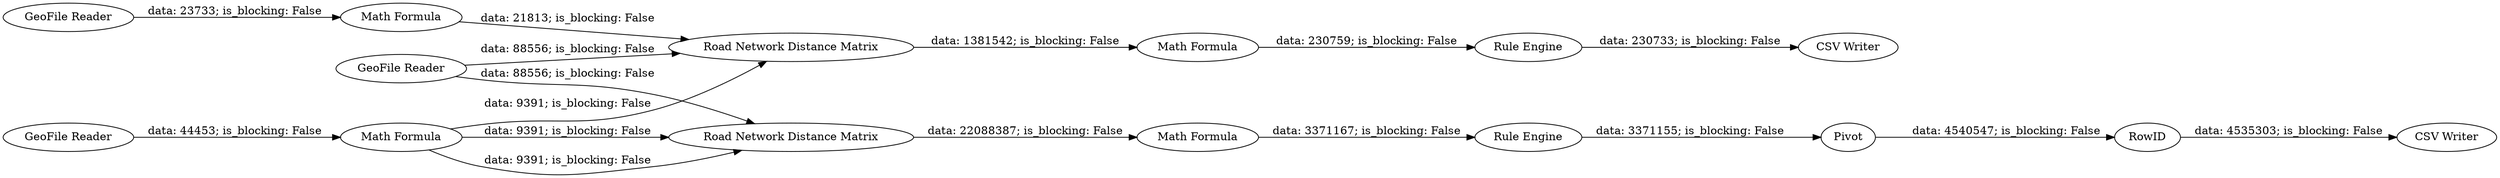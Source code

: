 digraph {
	"8373348584768326558_15" [label="CSV Writer"]
	"8373348584768326558_2" [label="GeoFile Reader"]
	"8373348584768326558_13" [label=Pivot]
	"8373348584768326558_14" [label=RowID]
	"8373348584768326558_9" [label="CSV Writer"]
	"8373348584768326558_10" [label="Road Network Distance Matrix"]
	"8373348584768326558_8" [label="Rule Engine"]
	"8373348584768326558_5" [label="Math Formula"]
	"8373348584768326558_12" [label="Math Formula"]
	"8373348584768326558_1" [label="GeoFile Reader"]
	"8373348584768326558_7" [label="Math Formula"]
	"8373348584768326558_11" [label="Rule Engine"]
	"8373348584768326558_6" [label="Road Network Distance Matrix"]
	"8373348584768326558_3" [label="GeoFile Reader"]
	"8373348584768326558_4" [label="Math Formula"]
	"8373348584768326558_14" -> "8373348584768326558_15" [label="data: 4535303; is_blocking: False"]
	"8373348584768326558_5" -> "8373348584768326558_6" [label="data: 21813; is_blocking: False"]
	"8373348584768326558_10" -> "8373348584768326558_12" [label="data: 22088387; is_blocking: False"]
	"8373348584768326558_1" -> "8373348584768326558_4" [label="data: 44453; is_blocking: False"]
	"8373348584768326558_6" -> "8373348584768326558_7" [label="data: 1381542; is_blocking: False"]
	"8373348584768326558_12" -> "8373348584768326558_11" [label="data: 3371167; is_blocking: False"]
	"8373348584768326558_13" -> "8373348584768326558_14" [label="data: 4540547; is_blocking: False"]
	"8373348584768326558_8" -> "8373348584768326558_9" [label="data: 230733; is_blocking: False"]
	"8373348584768326558_2" -> "8373348584768326558_5" [label="data: 23733; is_blocking: False"]
	"8373348584768326558_3" -> "8373348584768326558_6" [label="data: 88556; is_blocking: False"]
	"8373348584768326558_3" -> "8373348584768326558_10" [label="data: 88556; is_blocking: False"]
	"8373348584768326558_7" -> "8373348584768326558_8" [label="data: 230759; is_blocking: False"]
	"8373348584768326558_4" -> "8373348584768326558_10" [label="data: 9391; is_blocking: False"]
	"8373348584768326558_4" -> "8373348584768326558_6" [label="data: 9391; is_blocking: False"]
	"8373348584768326558_4" -> "8373348584768326558_10" [label="data: 9391; is_blocking: False"]
	"8373348584768326558_11" -> "8373348584768326558_13" [label="data: 3371155; is_blocking: False"]
	rankdir=LR
}
